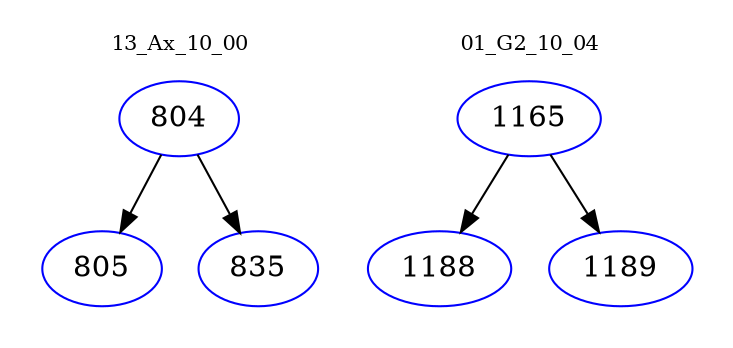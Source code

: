 digraph{
subgraph cluster_0 {
color = white
label = "13_Ax_10_00";
fontsize=10;
T0_804 [label="804", color="blue"]
T0_804 -> T0_805 [color="black"]
T0_805 [label="805", color="blue"]
T0_804 -> T0_835 [color="black"]
T0_835 [label="835", color="blue"]
}
subgraph cluster_1 {
color = white
label = "01_G2_10_04";
fontsize=10;
T1_1165 [label="1165", color="blue"]
T1_1165 -> T1_1188 [color="black"]
T1_1188 [label="1188", color="blue"]
T1_1165 -> T1_1189 [color="black"]
T1_1189 [label="1189", color="blue"]
}
}
